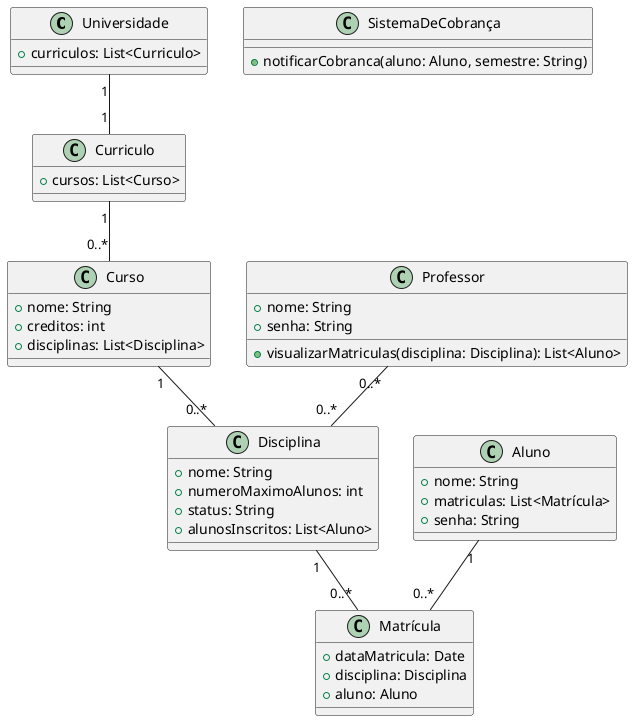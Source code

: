 @startuml
class Universidade {
    +curriculos: List<Curriculo>
}

class Curriculo {
    +cursos: List<Curso>
}

class Curso {
    +nome: String
    +creditos: int
    +disciplinas: List<Disciplina>
}

class Disciplina {
    +nome: String
    +numeroMaximoAlunos: int
    +status: String
    +alunosInscritos: List<Aluno>
}

class Aluno {
    +nome: String
    +matriculas: List<Matrícula>
    +senha: String
}

class Professor {
    +nome: String
    +visualizarMatriculas(disciplina: Disciplina): List<Aluno>
    +senha: String
}

class Matrícula {
    +dataMatricula: Date
    +disciplina: Disciplina
    +aluno: Aluno
}

class SistemaDeCobrança {
    +notificarCobranca(aluno: Aluno, semestre: String)
}

Universidade "1" -- "1" Curriculo
Curriculo "1" -- "0..*" Curso
Curso "1" -- "0..*" Disciplina
Disciplina "1" -- "0..*" Matrícula
Aluno "1" -- "0..*" Matrícula
Professor "0..*" -- "0..*" Disciplina

@enduml
